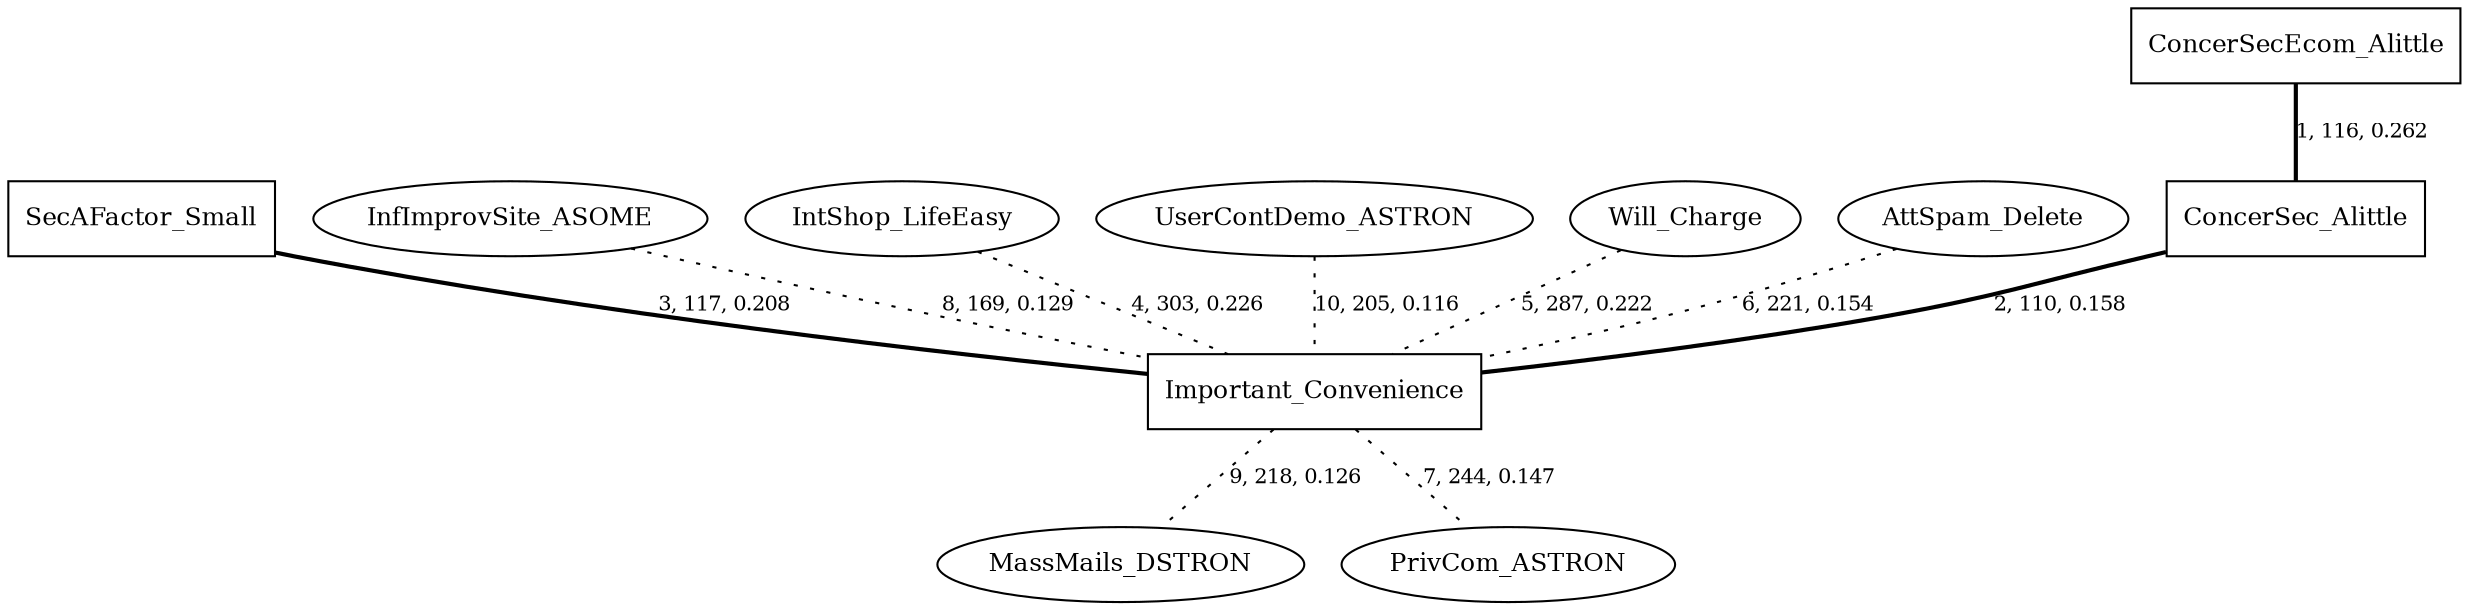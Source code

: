 graph G{
    ConcerSec_Alittle [label="ConcerSec_Alittle", fontsize=12, shape=box];
    MassMails_DSTRON [label="MassMails_DSTRON", fontsize=12];
    Important_Convenience [label="Important_Convenience", fontsize=12, shape=box];
    SecAFactor_Small [label="SecAFactor_Small", fontsize=12, shape=box];
    InfImprovSite_ASOME [label="InfImprovSite_ASOME", fontsize=12];
    IntShop_LifeEasy [label="IntShop_LifeEasy", fontsize=12];
    ConcerSecEcom_Alittle [label="ConcerSecEcom_Alittle", fontsize=12, shape=box];
    UserContDemo_ASTRON [label="UserContDemo_ASTRON", fontsize=12];
    Will_Charge [label="Will_Charge", fontsize=12];
    PrivCom_ASTRON [label="PrivCom_ASTRON", fontsize=12];
    AttSpam_Delete [label="AttSpam_Delete", fontsize=12];
    IntShop_LifeEasy -- Important_Convenience [label="4, 303, 0.226", fontsize=10, style=dotted];
    ConcerSecEcom_Alittle -- ConcerSec_Alittle [label="1, 116, 0.262", fontsize=10, style=bold];
    AttSpam_Delete -- Important_Convenience [label="6, 221, 0.154", fontsize=10, style=dotted];
    UserContDemo_ASTRON -- Important_Convenience [label="10, 205, 0.116", fontsize=10, style=dotted];
    ConcerSec_Alittle -- Important_Convenience [label="2, 110, 0.158", fontsize=10, style=bold];
    Important_Convenience -- MassMails_DSTRON [label="9, 218, 0.126", fontsize=10, style=dotted];
    Important_Convenience -- PrivCom_ASTRON [label="7, 244, 0.147", fontsize=10, style=dotted];
    SecAFactor_Small -- Important_Convenience [label="3, 117, 0.208", fontsize=10, style=bold];
    InfImprovSite_ASOME -- Important_Convenience [label="8, 169, 0.129", fontsize=10, style=dotted];
    Will_Charge -- Important_Convenience [label="5, 287, 0.222", fontsize=10, style=dotted];
}
